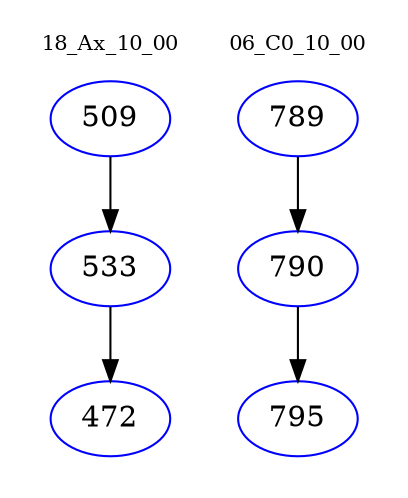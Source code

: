 digraph{
subgraph cluster_0 {
color = white
label = "18_Ax_10_00";
fontsize=10;
T0_509 [label="509", color="blue"]
T0_509 -> T0_533 [color="black"]
T0_533 [label="533", color="blue"]
T0_533 -> T0_472 [color="black"]
T0_472 [label="472", color="blue"]
}
subgraph cluster_1 {
color = white
label = "06_C0_10_00";
fontsize=10;
T1_789 [label="789", color="blue"]
T1_789 -> T1_790 [color="black"]
T1_790 [label="790", color="blue"]
T1_790 -> T1_795 [color="black"]
T1_795 [label="795", color="blue"]
}
}

